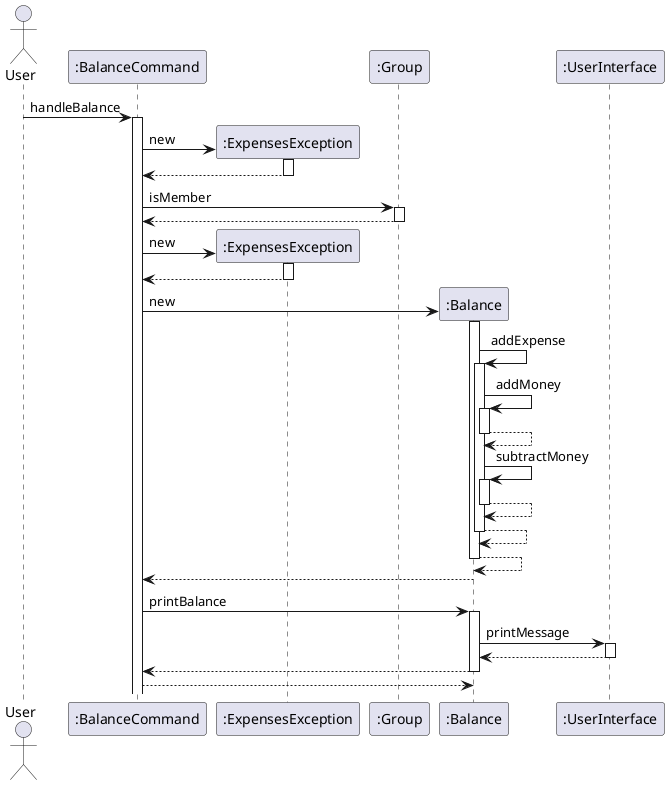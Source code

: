 @startuml
Actor User
User -> ":BalanceCommand" : handleBalance
activate ":BalanceCommand"
create ":ExpensesException"
":BalanceCommand" -> ":ExpensesException" : new
activate ":ExpensesException"
":ExpensesException" --> ":BalanceCommand"
deactivate ":ExpensesException"
":BalanceCommand" -> ":Group" : isMember
activate ":Group"
":Group" --> ":BalanceCommand"
deactivate ":Group"
create ":ExpensesException"
":BalanceCommand" -> ":ExpensesException" : new
activate ":ExpensesException"
":ExpensesException" --> ":BalanceCommand"
deactivate ":ExpensesException"
create ":Balance"
":BalanceCommand" -> ":Balance" : new
activate ":Balance"
":Balance" -> ":Balance" : addExpense
activate ":Balance"
":Balance" -> ":Balance" : addMoney
activate ":Balance"
":Balance" --> ":Balance"
deactivate ":Balance"
":Balance" -> ":Balance" : subtractMoney
activate ":Balance"
":Balance" --> ":Balance"
deactivate ":Balance"
":Balance" --> ":Balance"
deactivate ":Balance"
":Balance" --> ":Balance"
deactivate ":Balance"
":Balance" --> ":BalanceCommand"
deactivate ":Balance"
":BalanceCommand" -> ":Balance" : printBalance
activate ":Balance"
":Balance" -> ":UserInterface" : printMessage
activate ":UserInterface"
":UserInterface" --> ":Balance"
deactivate ":UserInterface"
":Balance" --> ":BalanceCommand"
deactivate ":Balance"
return
@enduml